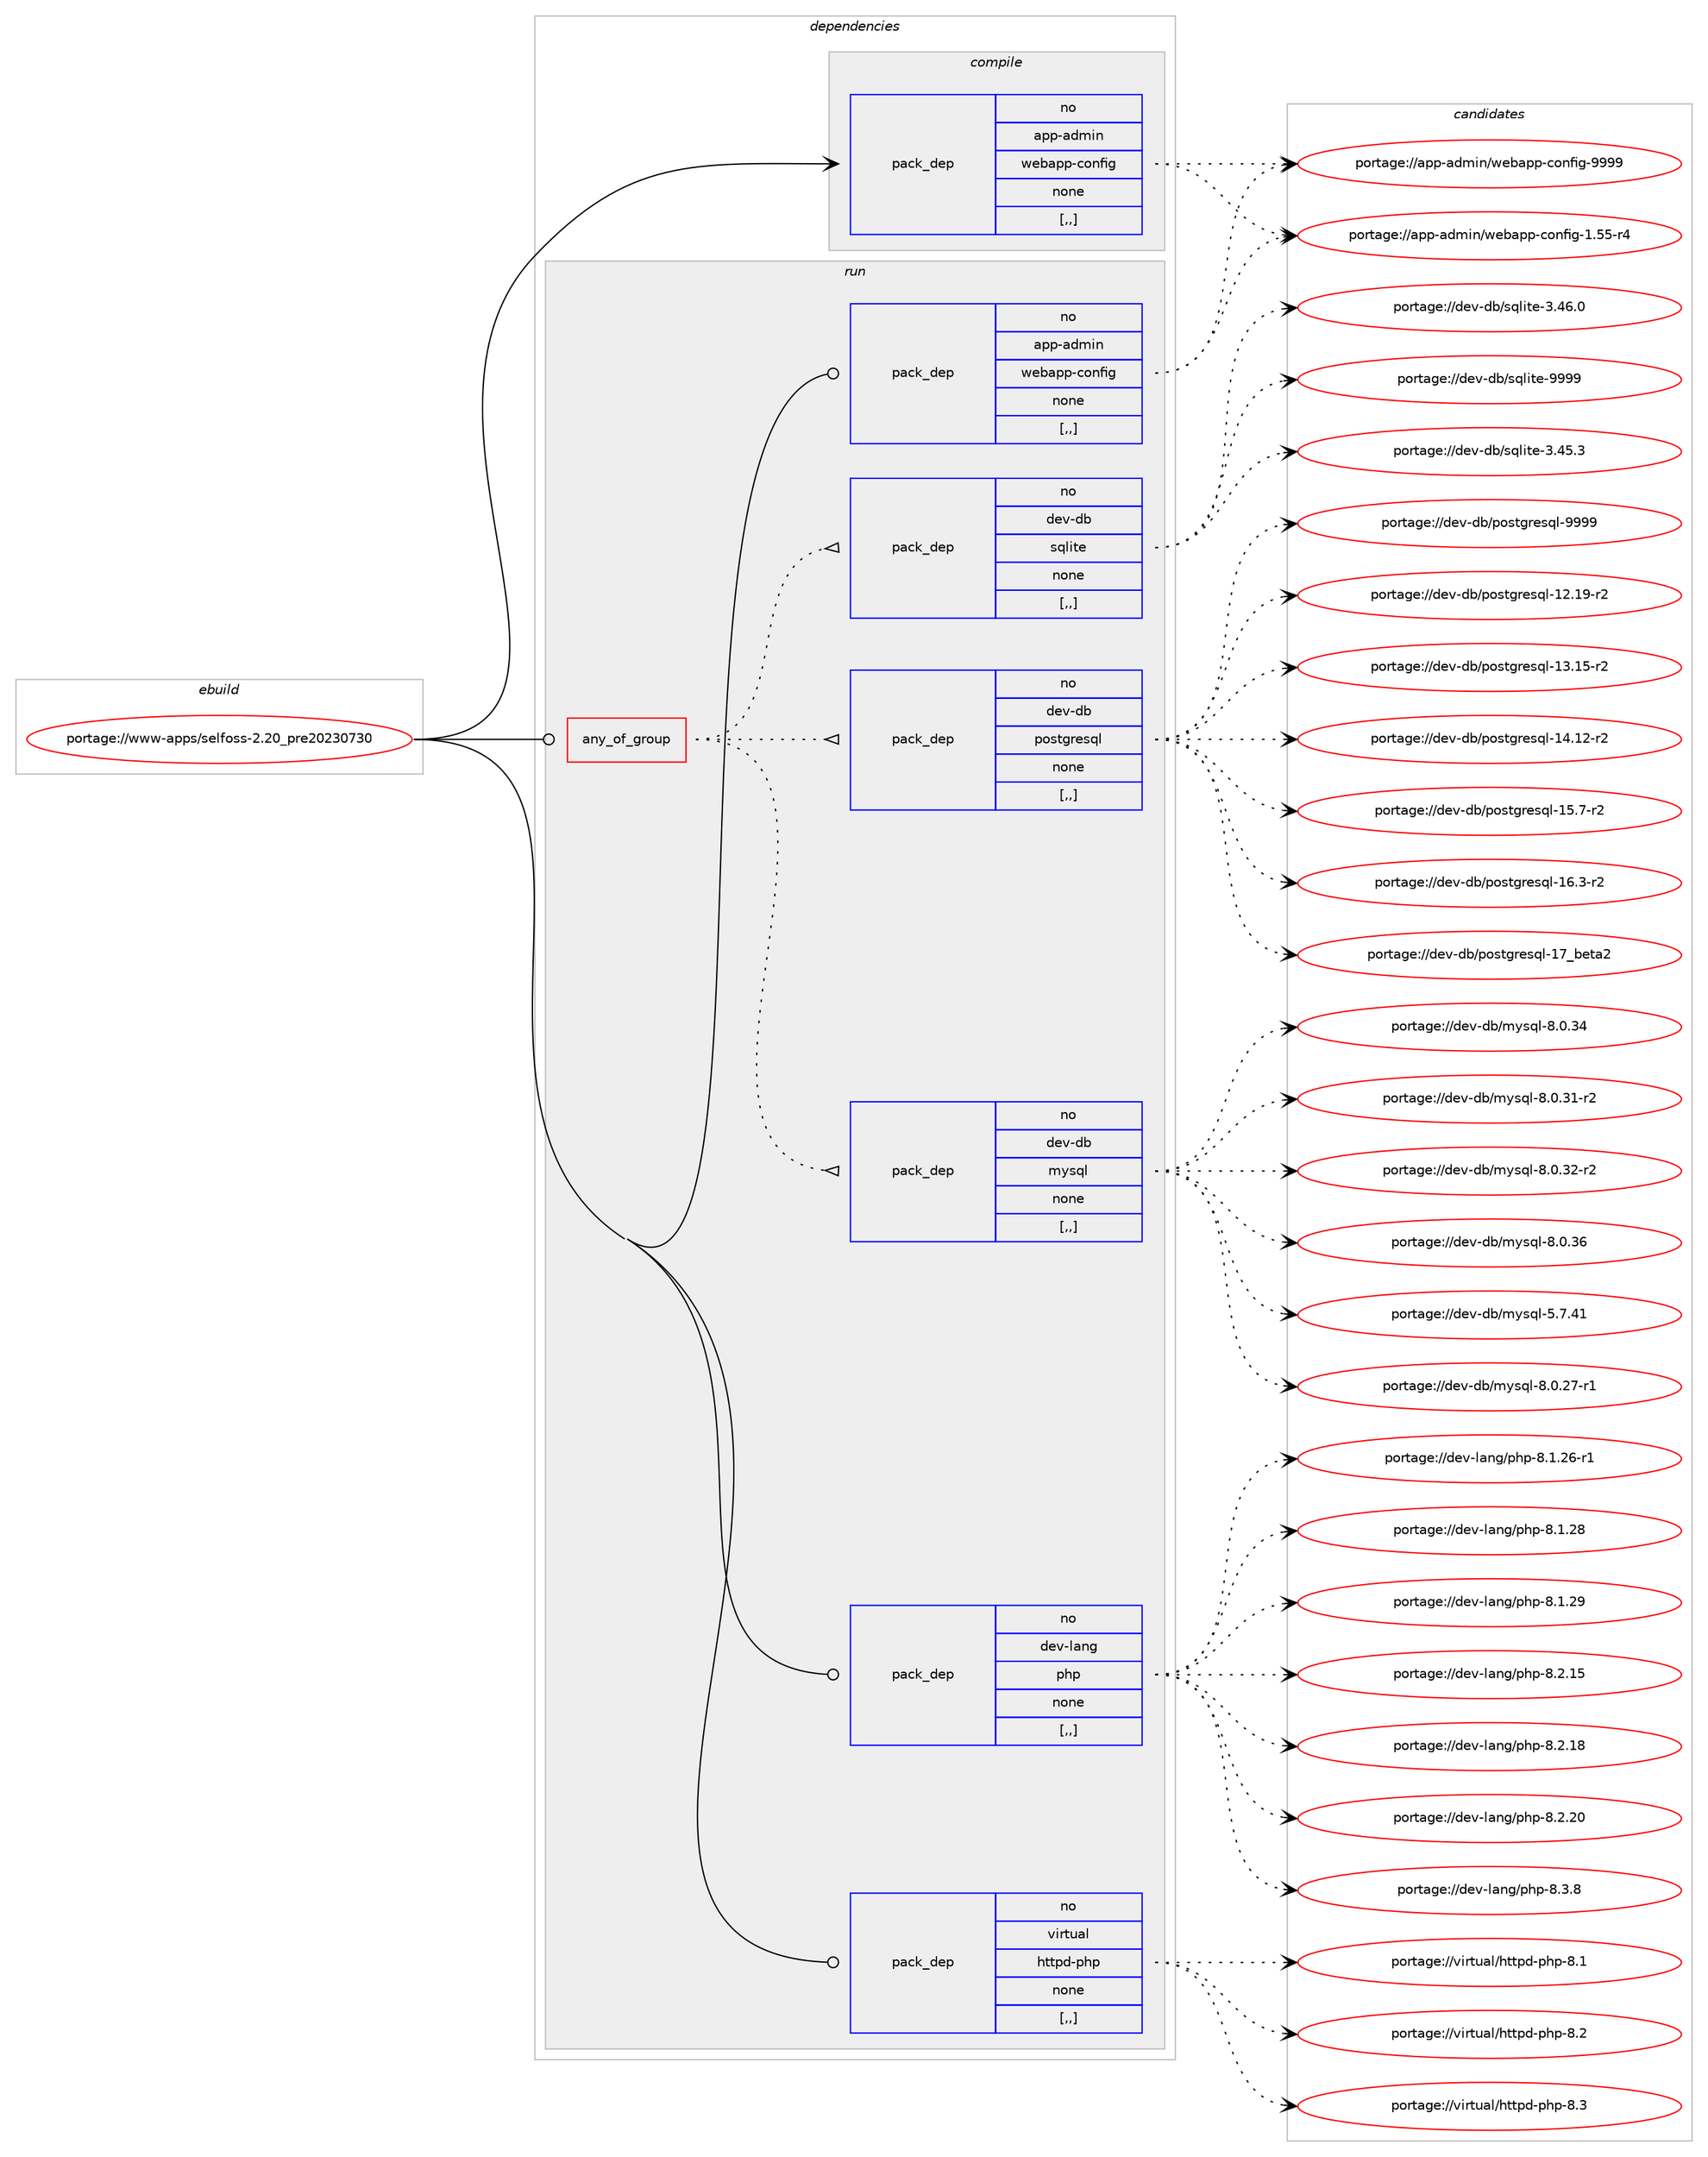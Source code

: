 digraph prolog {

# *************
# Graph options
# *************

newrank=true;
concentrate=true;
compound=true;
graph [rankdir=LR,fontname=Helvetica,fontsize=10,ranksep=1.5];#, ranksep=2.5, nodesep=0.2];
edge  [arrowhead=vee];
node  [fontname=Helvetica,fontsize=10];

# **********
# The ebuild
# **********

subgraph cluster_leftcol {
color=gray;
rank=same;
label=<<i>ebuild</i>>;
id [label="portage://www-apps/selfoss-2.20_pre20230730", color=red, width=4, href="../www-apps/selfoss-2.20_pre20230730.svg"];
}

# ****************
# The dependencies
# ****************

subgraph cluster_midcol {
color=gray;
label=<<i>dependencies</i>>;
subgraph cluster_compile {
fillcolor="#eeeeee";
style=filled;
label=<<i>compile</i>>;
subgraph pack318452 {
dependency438199 [label=<<TABLE BORDER="0" CELLBORDER="1" CELLSPACING="0" CELLPADDING="4" WIDTH="220"><TR><TD ROWSPAN="6" CELLPADDING="30">pack_dep</TD></TR><TR><TD WIDTH="110">no</TD></TR><TR><TD>app-admin</TD></TR><TR><TD>webapp-config</TD></TR><TR><TD>none</TD></TR><TR><TD>[,,]</TD></TR></TABLE>>, shape=none, color=blue];
}
id:e -> dependency438199:w [weight=20,style="solid",arrowhead="vee"];
}
subgraph cluster_compileandrun {
fillcolor="#eeeeee";
style=filled;
label=<<i>compile and run</i>>;
}
subgraph cluster_run {
fillcolor="#eeeeee";
style=filled;
label=<<i>run</i>>;
subgraph any3033 {
dependency438200 [label=<<TABLE BORDER="0" CELLBORDER="1" CELLSPACING="0" CELLPADDING="4"><TR><TD CELLPADDING="10">any_of_group</TD></TR></TABLE>>, shape=none, color=red];subgraph pack318453 {
dependency438201 [label=<<TABLE BORDER="0" CELLBORDER="1" CELLSPACING="0" CELLPADDING="4" WIDTH="220"><TR><TD ROWSPAN="6" CELLPADDING="30">pack_dep</TD></TR><TR><TD WIDTH="110">no</TD></TR><TR><TD>dev-db</TD></TR><TR><TD>mysql</TD></TR><TR><TD>none</TD></TR><TR><TD>[,,]</TD></TR></TABLE>>, shape=none, color=blue];
}
dependency438200:e -> dependency438201:w [weight=20,style="dotted",arrowhead="oinv"];
subgraph pack318454 {
dependency438202 [label=<<TABLE BORDER="0" CELLBORDER="1" CELLSPACING="0" CELLPADDING="4" WIDTH="220"><TR><TD ROWSPAN="6" CELLPADDING="30">pack_dep</TD></TR><TR><TD WIDTH="110">no</TD></TR><TR><TD>dev-db</TD></TR><TR><TD>postgresql</TD></TR><TR><TD>none</TD></TR><TR><TD>[,,]</TD></TR></TABLE>>, shape=none, color=blue];
}
dependency438200:e -> dependency438202:w [weight=20,style="dotted",arrowhead="oinv"];
subgraph pack318455 {
dependency438203 [label=<<TABLE BORDER="0" CELLBORDER="1" CELLSPACING="0" CELLPADDING="4" WIDTH="220"><TR><TD ROWSPAN="6" CELLPADDING="30">pack_dep</TD></TR><TR><TD WIDTH="110">no</TD></TR><TR><TD>dev-db</TD></TR><TR><TD>sqlite</TD></TR><TR><TD>none</TD></TR><TR><TD>[,,]</TD></TR></TABLE>>, shape=none, color=blue];
}
dependency438200:e -> dependency438203:w [weight=20,style="dotted",arrowhead="oinv"];
}
id:e -> dependency438200:w [weight=20,style="solid",arrowhead="odot"];
subgraph pack318456 {
dependency438204 [label=<<TABLE BORDER="0" CELLBORDER="1" CELLSPACING="0" CELLPADDING="4" WIDTH="220"><TR><TD ROWSPAN="6" CELLPADDING="30">pack_dep</TD></TR><TR><TD WIDTH="110">no</TD></TR><TR><TD>app-admin</TD></TR><TR><TD>webapp-config</TD></TR><TR><TD>none</TD></TR><TR><TD>[,,]</TD></TR></TABLE>>, shape=none, color=blue];
}
id:e -> dependency438204:w [weight=20,style="solid",arrowhead="odot"];
subgraph pack318457 {
dependency438205 [label=<<TABLE BORDER="0" CELLBORDER="1" CELLSPACING="0" CELLPADDING="4" WIDTH="220"><TR><TD ROWSPAN="6" CELLPADDING="30">pack_dep</TD></TR><TR><TD WIDTH="110">no</TD></TR><TR><TD>dev-lang</TD></TR><TR><TD>php</TD></TR><TR><TD>none</TD></TR><TR><TD>[,,]</TD></TR></TABLE>>, shape=none, color=blue];
}
id:e -> dependency438205:w [weight=20,style="solid",arrowhead="odot"];
subgraph pack318458 {
dependency438206 [label=<<TABLE BORDER="0" CELLBORDER="1" CELLSPACING="0" CELLPADDING="4" WIDTH="220"><TR><TD ROWSPAN="6" CELLPADDING="30">pack_dep</TD></TR><TR><TD WIDTH="110">no</TD></TR><TR><TD>virtual</TD></TR><TR><TD>httpd-php</TD></TR><TR><TD>none</TD></TR><TR><TD>[,,]</TD></TR></TABLE>>, shape=none, color=blue];
}
id:e -> dependency438206:w [weight=20,style="solid",arrowhead="odot"];
}
}

# **************
# The candidates
# **************

subgraph cluster_choices {
rank=same;
color=gray;
label=<<i>candidates</i>>;

subgraph choice318452 {
color=black;
nodesep=1;
choice971121124597100109105110471191019897112112459911111010210510345494653534511452 [label="portage://app-admin/webapp-config-1.55-r4", color=red, width=4,href="../app-admin/webapp-config-1.55-r4.svg"];
choice97112112459710010910511047119101989711211245991111101021051034557575757 [label="portage://app-admin/webapp-config-9999", color=red, width=4,href="../app-admin/webapp-config-9999.svg"];
dependency438199:e -> choice971121124597100109105110471191019897112112459911111010210510345494653534511452:w [style=dotted,weight="100"];
dependency438199:e -> choice97112112459710010910511047119101989711211245991111101021051034557575757:w [style=dotted,weight="100"];
}
subgraph choice318453 {
color=black;
nodesep=1;
choice10010111845100984710912111511310845534655465249 [label="portage://dev-db/mysql-5.7.41", color=red, width=4,href="../dev-db/mysql-5.7.41.svg"];
choice100101118451009847109121115113108455646484650554511449 [label="portage://dev-db/mysql-8.0.27-r1", color=red, width=4,href="../dev-db/mysql-8.0.27-r1.svg"];
choice100101118451009847109121115113108455646484651494511450 [label="portage://dev-db/mysql-8.0.31-r2", color=red, width=4,href="../dev-db/mysql-8.0.31-r2.svg"];
choice100101118451009847109121115113108455646484651504511450 [label="portage://dev-db/mysql-8.0.32-r2", color=red, width=4,href="../dev-db/mysql-8.0.32-r2.svg"];
choice10010111845100984710912111511310845564648465152 [label="portage://dev-db/mysql-8.0.34", color=red, width=4,href="../dev-db/mysql-8.0.34.svg"];
choice10010111845100984710912111511310845564648465154 [label="portage://dev-db/mysql-8.0.36", color=red, width=4,href="../dev-db/mysql-8.0.36.svg"];
dependency438201:e -> choice10010111845100984710912111511310845534655465249:w [style=dotted,weight="100"];
dependency438201:e -> choice100101118451009847109121115113108455646484650554511449:w [style=dotted,weight="100"];
dependency438201:e -> choice100101118451009847109121115113108455646484651494511450:w [style=dotted,weight="100"];
dependency438201:e -> choice100101118451009847109121115113108455646484651504511450:w [style=dotted,weight="100"];
dependency438201:e -> choice10010111845100984710912111511310845564648465152:w [style=dotted,weight="100"];
dependency438201:e -> choice10010111845100984710912111511310845564648465154:w [style=dotted,weight="100"];
}
subgraph choice318454 {
color=black;
nodesep=1;
choice1001011184510098471121111151161031141011151131084549504649574511450 [label="portage://dev-db/postgresql-12.19-r2", color=red, width=4,href="../dev-db/postgresql-12.19-r2.svg"];
choice1001011184510098471121111151161031141011151131084549514649534511450 [label="portage://dev-db/postgresql-13.15-r2", color=red, width=4,href="../dev-db/postgresql-13.15-r2.svg"];
choice1001011184510098471121111151161031141011151131084549524649504511450 [label="portage://dev-db/postgresql-14.12-r2", color=red, width=4,href="../dev-db/postgresql-14.12-r2.svg"];
choice10010111845100984711211111511610311410111511310845495346554511450 [label="portage://dev-db/postgresql-15.7-r2", color=red, width=4,href="../dev-db/postgresql-15.7-r2.svg"];
choice10010111845100984711211111511610311410111511310845495446514511450 [label="portage://dev-db/postgresql-16.3-r2", color=red, width=4,href="../dev-db/postgresql-16.3-r2.svg"];
choice10010111845100984711211111511610311410111511310845495595981011169750 [label="portage://dev-db/postgresql-17_beta2", color=red, width=4,href="../dev-db/postgresql-17_beta2.svg"];
choice1001011184510098471121111151161031141011151131084557575757 [label="portage://dev-db/postgresql-9999", color=red, width=4,href="../dev-db/postgresql-9999.svg"];
dependency438202:e -> choice1001011184510098471121111151161031141011151131084549504649574511450:w [style=dotted,weight="100"];
dependency438202:e -> choice1001011184510098471121111151161031141011151131084549514649534511450:w [style=dotted,weight="100"];
dependency438202:e -> choice1001011184510098471121111151161031141011151131084549524649504511450:w [style=dotted,weight="100"];
dependency438202:e -> choice10010111845100984711211111511610311410111511310845495346554511450:w [style=dotted,weight="100"];
dependency438202:e -> choice10010111845100984711211111511610311410111511310845495446514511450:w [style=dotted,weight="100"];
dependency438202:e -> choice10010111845100984711211111511610311410111511310845495595981011169750:w [style=dotted,weight="100"];
dependency438202:e -> choice1001011184510098471121111151161031141011151131084557575757:w [style=dotted,weight="100"];
}
subgraph choice318455 {
color=black;
nodesep=1;
choice10010111845100984711511310810511610145514652534651 [label="portage://dev-db/sqlite-3.45.3", color=red, width=4,href="../dev-db/sqlite-3.45.3.svg"];
choice10010111845100984711511310810511610145514652544648 [label="portage://dev-db/sqlite-3.46.0", color=red, width=4,href="../dev-db/sqlite-3.46.0.svg"];
choice1001011184510098471151131081051161014557575757 [label="portage://dev-db/sqlite-9999", color=red, width=4,href="../dev-db/sqlite-9999.svg"];
dependency438203:e -> choice10010111845100984711511310810511610145514652534651:w [style=dotted,weight="100"];
dependency438203:e -> choice10010111845100984711511310810511610145514652544648:w [style=dotted,weight="100"];
dependency438203:e -> choice1001011184510098471151131081051161014557575757:w [style=dotted,weight="100"];
}
subgraph choice318456 {
color=black;
nodesep=1;
choice971121124597100109105110471191019897112112459911111010210510345494653534511452 [label="portage://app-admin/webapp-config-1.55-r4", color=red, width=4,href="../app-admin/webapp-config-1.55-r4.svg"];
choice97112112459710010910511047119101989711211245991111101021051034557575757 [label="portage://app-admin/webapp-config-9999", color=red, width=4,href="../app-admin/webapp-config-9999.svg"];
dependency438204:e -> choice971121124597100109105110471191019897112112459911111010210510345494653534511452:w [style=dotted,weight="100"];
dependency438204:e -> choice97112112459710010910511047119101989711211245991111101021051034557575757:w [style=dotted,weight="100"];
}
subgraph choice318457 {
color=black;
nodesep=1;
choice100101118451089711010347112104112455646494650544511449 [label="portage://dev-lang/php-8.1.26-r1", color=red, width=4,href="../dev-lang/php-8.1.26-r1.svg"];
choice10010111845108971101034711210411245564649465056 [label="portage://dev-lang/php-8.1.28", color=red, width=4,href="../dev-lang/php-8.1.28.svg"];
choice10010111845108971101034711210411245564649465057 [label="portage://dev-lang/php-8.1.29", color=red, width=4,href="../dev-lang/php-8.1.29.svg"];
choice10010111845108971101034711210411245564650464953 [label="portage://dev-lang/php-8.2.15", color=red, width=4,href="../dev-lang/php-8.2.15.svg"];
choice10010111845108971101034711210411245564650464956 [label="portage://dev-lang/php-8.2.18", color=red, width=4,href="../dev-lang/php-8.2.18.svg"];
choice10010111845108971101034711210411245564650465048 [label="portage://dev-lang/php-8.2.20", color=red, width=4,href="../dev-lang/php-8.2.20.svg"];
choice100101118451089711010347112104112455646514656 [label="portage://dev-lang/php-8.3.8", color=red, width=4,href="../dev-lang/php-8.3.8.svg"];
dependency438205:e -> choice100101118451089711010347112104112455646494650544511449:w [style=dotted,weight="100"];
dependency438205:e -> choice10010111845108971101034711210411245564649465056:w [style=dotted,weight="100"];
dependency438205:e -> choice10010111845108971101034711210411245564649465057:w [style=dotted,weight="100"];
dependency438205:e -> choice10010111845108971101034711210411245564650464953:w [style=dotted,weight="100"];
dependency438205:e -> choice10010111845108971101034711210411245564650464956:w [style=dotted,weight="100"];
dependency438205:e -> choice10010111845108971101034711210411245564650465048:w [style=dotted,weight="100"];
dependency438205:e -> choice100101118451089711010347112104112455646514656:w [style=dotted,weight="100"];
}
subgraph choice318458 {
color=black;
nodesep=1;
choice11810511411611797108471041161161121004511210411245564649 [label="portage://virtual/httpd-php-8.1", color=red, width=4,href="../virtual/httpd-php-8.1.svg"];
choice11810511411611797108471041161161121004511210411245564650 [label="portage://virtual/httpd-php-8.2", color=red, width=4,href="../virtual/httpd-php-8.2.svg"];
choice11810511411611797108471041161161121004511210411245564651 [label="portage://virtual/httpd-php-8.3", color=red, width=4,href="../virtual/httpd-php-8.3.svg"];
dependency438206:e -> choice11810511411611797108471041161161121004511210411245564649:w [style=dotted,weight="100"];
dependency438206:e -> choice11810511411611797108471041161161121004511210411245564650:w [style=dotted,weight="100"];
dependency438206:e -> choice11810511411611797108471041161161121004511210411245564651:w [style=dotted,weight="100"];
}
}

}
